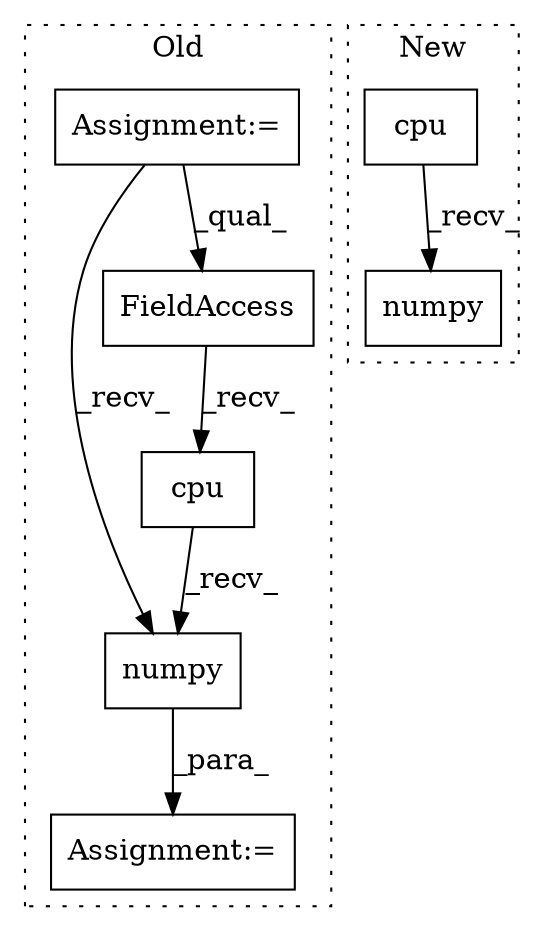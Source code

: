 digraph G {
subgraph cluster0 {
1 [label="cpu" a="32" s="2718" l="5" shape="box"];
3 [label="Assignment:=" a="7" s="2706" l="1" shape="box"];
5 [label="numpy" a="32" s="2724" l="7" shape="box"];
6 [label="Assignment:=" a="7" s="2574" l="5" shape="box"];
7 [label="FieldAccess" a="22" s="2707" l="10" shape="box"];
label = "Old";
style="dotted";
}
subgraph cluster1 {
2 [label="cpu" a="32" s="2374" l="5" shape="box"];
4 [label="numpy" a="32" s="2390" l="7" shape="box"];
label = "New";
style="dotted";
}
1 -> 5 [label="_recv_"];
2 -> 4 [label="_recv_"];
5 -> 3 [label="_para_"];
6 -> 7 [label="_qual_"];
6 -> 5 [label="_recv_"];
7 -> 1 [label="_recv_"];
}